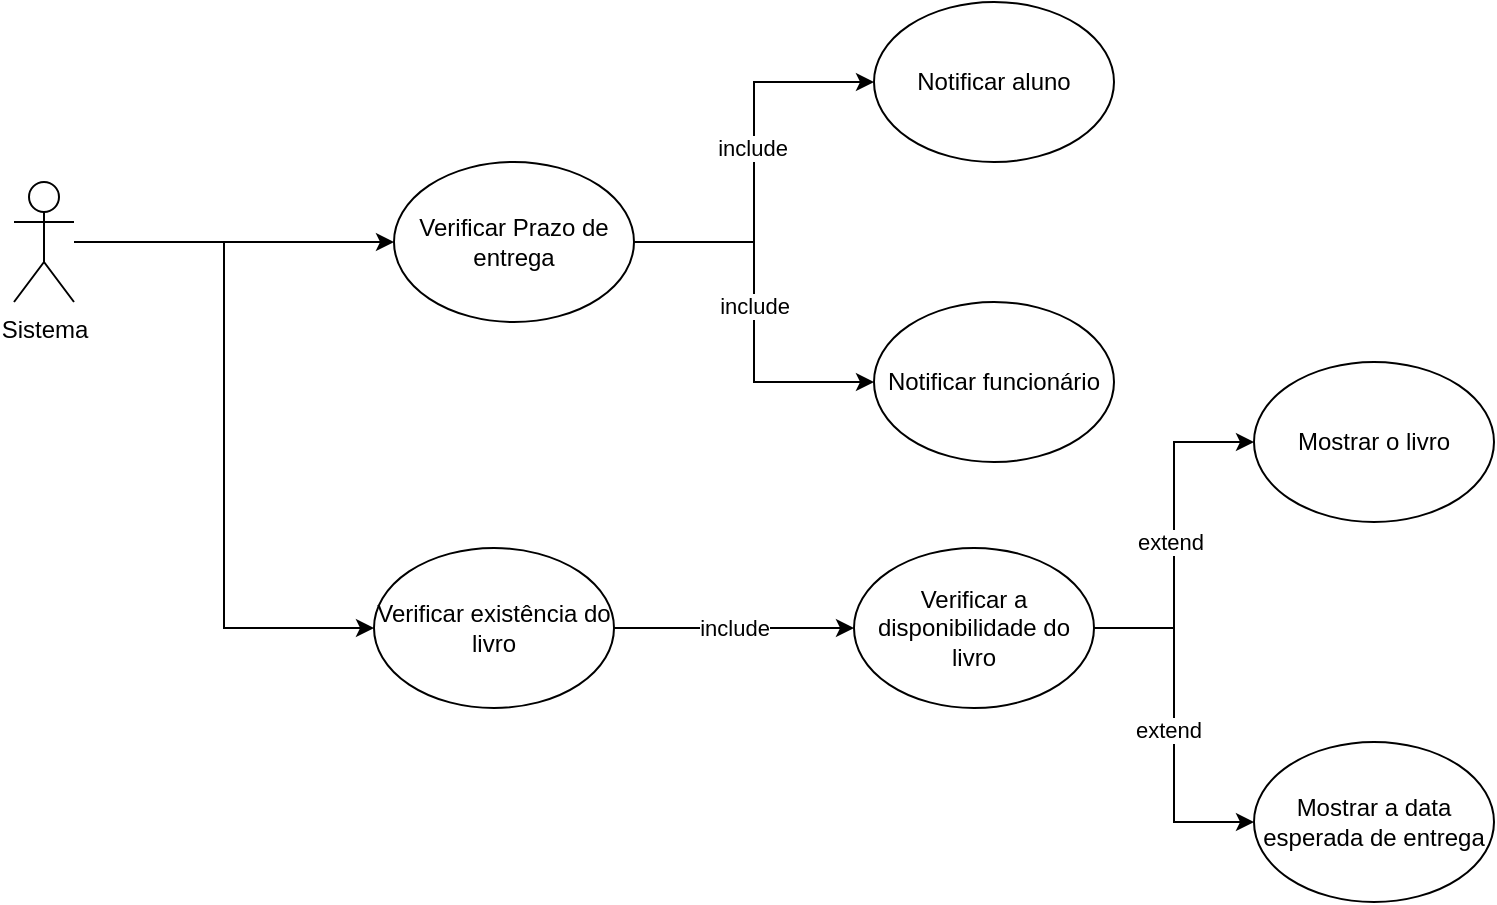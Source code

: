 <mxfile version="26.0.11">
  <diagram name="Page-1" id="e7e014a7-5840-1c2e-5031-d8a46d1fe8dd">
    <mxGraphModel dx="1050" dy="557" grid="1" gridSize="10" guides="1" tooltips="1" connect="1" arrows="1" fold="1" page="1" pageScale="1" pageWidth="1169" pageHeight="826" background="none" math="0" shadow="0">
      <root>
        <mxCell id="0" />
        <mxCell id="1" parent="0" />
        <mxCell id="dyRaPjlaGvi6dHLYWyGA-58" style="edgeStyle=orthogonalEdgeStyle;rounded=0;orthogonalLoop=1;jettySize=auto;html=1;entryX=0;entryY=0.5;entryDx=0;entryDy=0;" edge="1" parent="1" source="dyRaPjlaGvi6dHLYWyGA-41" target="dyRaPjlaGvi6dHLYWyGA-47">
          <mxGeometry relative="1" as="geometry" />
        </mxCell>
        <mxCell id="dyRaPjlaGvi6dHLYWyGA-61" value="include" style="edgeLabel;html=1;align=center;verticalAlign=middle;resizable=0;points=[];" vertex="1" connectable="0" parent="dyRaPjlaGvi6dHLYWyGA-58">
          <mxGeometry x="-0.034" relative="1" as="geometry">
            <mxPoint as="offset" />
          </mxGeometry>
        </mxCell>
        <mxCell id="dyRaPjlaGvi6dHLYWyGA-59" style="edgeStyle=orthogonalEdgeStyle;rounded=0;orthogonalLoop=1;jettySize=auto;html=1;entryX=0;entryY=0.5;entryDx=0;entryDy=0;" edge="1" parent="1" source="dyRaPjlaGvi6dHLYWyGA-41" target="dyRaPjlaGvi6dHLYWyGA-51">
          <mxGeometry relative="1" as="geometry" />
        </mxCell>
        <mxCell id="dyRaPjlaGvi6dHLYWyGA-60" value="include" style="edgeLabel;html=1;align=center;verticalAlign=middle;resizable=0;points=[];" vertex="1" connectable="0" parent="dyRaPjlaGvi6dHLYWyGA-59">
          <mxGeometry x="0.072" y="1" relative="1" as="geometry">
            <mxPoint as="offset" />
          </mxGeometry>
        </mxCell>
        <mxCell id="dyRaPjlaGvi6dHLYWyGA-41" value="Verificar Prazo de entrega" style="ellipse;whiteSpace=wrap;html=1;" vertex="1" parent="1">
          <mxGeometry x="410" y="140" width="120" height="80" as="geometry" />
        </mxCell>
        <mxCell id="dyRaPjlaGvi6dHLYWyGA-46" style="edgeStyle=orthogonalEdgeStyle;rounded=0;orthogonalLoop=1;jettySize=auto;html=1;entryX=0;entryY=0.5;entryDx=0;entryDy=0;" edge="1" parent="1" source="dyRaPjlaGvi6dHLYWyGA-42" target="dyRaPjlaGvi6dHLYWyGA-41">
          <mxGeometry relative="1" as="geometry" />
        </mxCell>
        <mxCell id="dyRaPjlaGvi6dHLYWyGA-63" style="edgeStyle=orthogonalEdgeStyle;rounded=0;orthogonalLoop=1;jettySize=auto;html=1;entryX=0;entryY=0.5;entryDx=0;entryDy=0;" edge="1" parent="1" source="dyRaPjlaGvi6dHLYWyGA-42" target="dyRaPjlaGvi6dHLYWyGA-62">
          <mxGeometry relative="1" as="geometry" />
        </mxCell>
        <mxCell id="dyRaPjlaGvi6dHLYWyGA-42" value="Sistema" style="shape=umlActor;verticalLabelPosition=bottom;verticalAlign=top;html=1;" vertex="1" parent="1">
          <mxGeometry x="220" y="150" width="30" height="60" as="geometry" />
        </mxCell>
        <mxCell id="dyRaPjlaGvi6dHLYWyGA-47" value="Notificar funcionário" style="ellipse;whiteSpace=wrap;html=1;" vertex="1" parent="1">
          <mxGeometry x="650" y="210" width="120" height="80" as="geometry" />
        </mxCell>
        <mxCell id="dyRaPjlaGvi6dHLYWyGA-51" value="Notificar aluno" style="ellipse;whiteSpace=wrap;html=1;" vertex="1" parent="1">
          <mxGeometry x="650" y="60" width="120" height="80" as="geometry" />
        </mxCell>
        <mxCell id="dyRaPjlaGvi6dHLYWyGA-65" style="edgeStyle=orthogonalEdgeStyle;rounded=0;orthogonalLoop=1;jettySize=auto;html=1;entryX=0;entryY=0.5;entryDx=0;entryDy=0;" edge="1" parent="1" source="dyRaPjlaGvi6dHLYWyGA-62" target="dyRaPjlaGvi6dHLYWyGA-64">
          <mxGeometry relative="1" as="geometry" />
        </mxCell>
        <mxCell id="dyRaPjlaGvi6dHLYWyGA-66" value="include" style="edgeLabel;html=1;align=center;verticalAlign=middle;resizable=0;points=[];" vertex="1" connectable="0" parent="dyRaPjlaGvi6dHLYWyGA-65">
          <mxGeometry x="-0.18" y="-1" relative="1" as="geometry">
            <mxPoint x="11" y="-1" as="offset" />
          </mxGeometry>
        </mxCell>
        <mxCell id="dyRaPjlaGvi6dHLYWyGA-62" value="Verificar existência do livro" style="ellipse;whiteSpace=wrap;html=1;" vertex="1" parent="1">
          <mxGeometry x="400" y="333" width="120" height="80" as="geometry" />
        </mxCell>
        <mxCell id="dyRaPjlaGvi6dHLYWyGA-69" style="edgeStyle=orthogonalEdgeStyle;rounded=0;orthogonalLoop=1;jettySize=auto;html=1;entryX=0;entryY=0.5;entryDx=0;entryDy=0;" edge="1" parent="1" source="dyRaPjlaGvi6dHLYWyGA-64" target="dyRaPjlaGvi6dHLYWyGA-68">
          <mxGeometry relative="1" as="geometry" />
        </mxCell>
        <mxCell id="dyRaPjlaGvi6dHLYWyGA-72" value="extend" style="edgeLabel;html=1;align=center;verticalAlign=middle;resizable=0;points=[];" vertex="1" connectable="0" parent="dyRaPjlaGvi6dHLYWyGA-69">
          <mxGeometry x="0.026" y="-3" relative="1" as="geometry">
            <mxPoint as="offset" />
          </mxGeometry>
        </mxCell>
        <mxCell id="dyRaPjlaGvi6dHLYWyGA-70" style="edgeStyle=orthogonalEdgeStyle;rounded=0;orthogonalLoop=1;jettySize=auto;html=1;entryX=0;entryY=0.5;entryDx=0;entryDy=0;" edge="1" parent="1" source="dyRaPjlaGvi6dHLYWyGA-64" target="dyRaPjlaGvi6dHLYWyGA-67">
          <mxGeometry relative="1" as="geometry" />
        </mxCell>
        <mxCell id="dyRaPjlaGvi6dHLYWyGA-71" value="extend" style="edgeLabel;html=1;align=center;verticalAlign=middle;resizable=0;points=[];" vertex="1" connectable="0" parent="dyRaPjlaGvi6dHLYWyGA-70">
          <mxGeometry x="-0.038" y="2" relative="1" as="geometry">
            <mxPoint as="offset" />
          </mxGeometry>
        </mxCell>
        <mxCell id="dyRaPjlaGvi6dHLYWyGA-64" value="Verificar a disponibilidade do livro" style="ellipse;whiteSpace=wrap;html=1;" vertex="1" parent="1">
          <mxGeometry x="640" y="333" width="120" height="80" as="geometry" />
        </mxCell>
        <mxCell id="dyRaPjlaGvi6dHLYWyGA-67" value="Mostrar o livro" style="ellipse;whiteSpace=wrap;html=1;" vertex="1" parent="1">
          <mxGeometry x="840" y="240" width="120" height="80" as="geometry" />
        </mxCell>
        <mxCell id="dyRaPjlaGvi6dHLYWyGA-68" value="Mostrar a data esperada de entrega" style="ellipse;whiteSpace=wrap;html=1;" vertex="1" parent="1">
          <mxGeometry x="840" y="430" width="120" height="80" as="geometry" />
        </mxCell>
      </root>
    </mxGraphModel>
  </diagram>
</mxfile>
